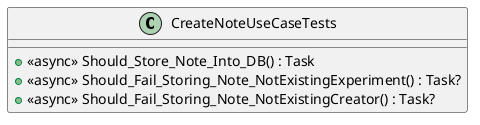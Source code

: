 @startuml
class CreateNoteUseCaseTests {
    + <<async>> Should_Store_Note_Into_DB() : Task
    + <<async>> Should_Fail_Storing_Note_NotExistingExperiment() : Task?
    + <<async>> Should_Fail_Storing_Note_NotExistingCreator() : Task?
}
@enduml
